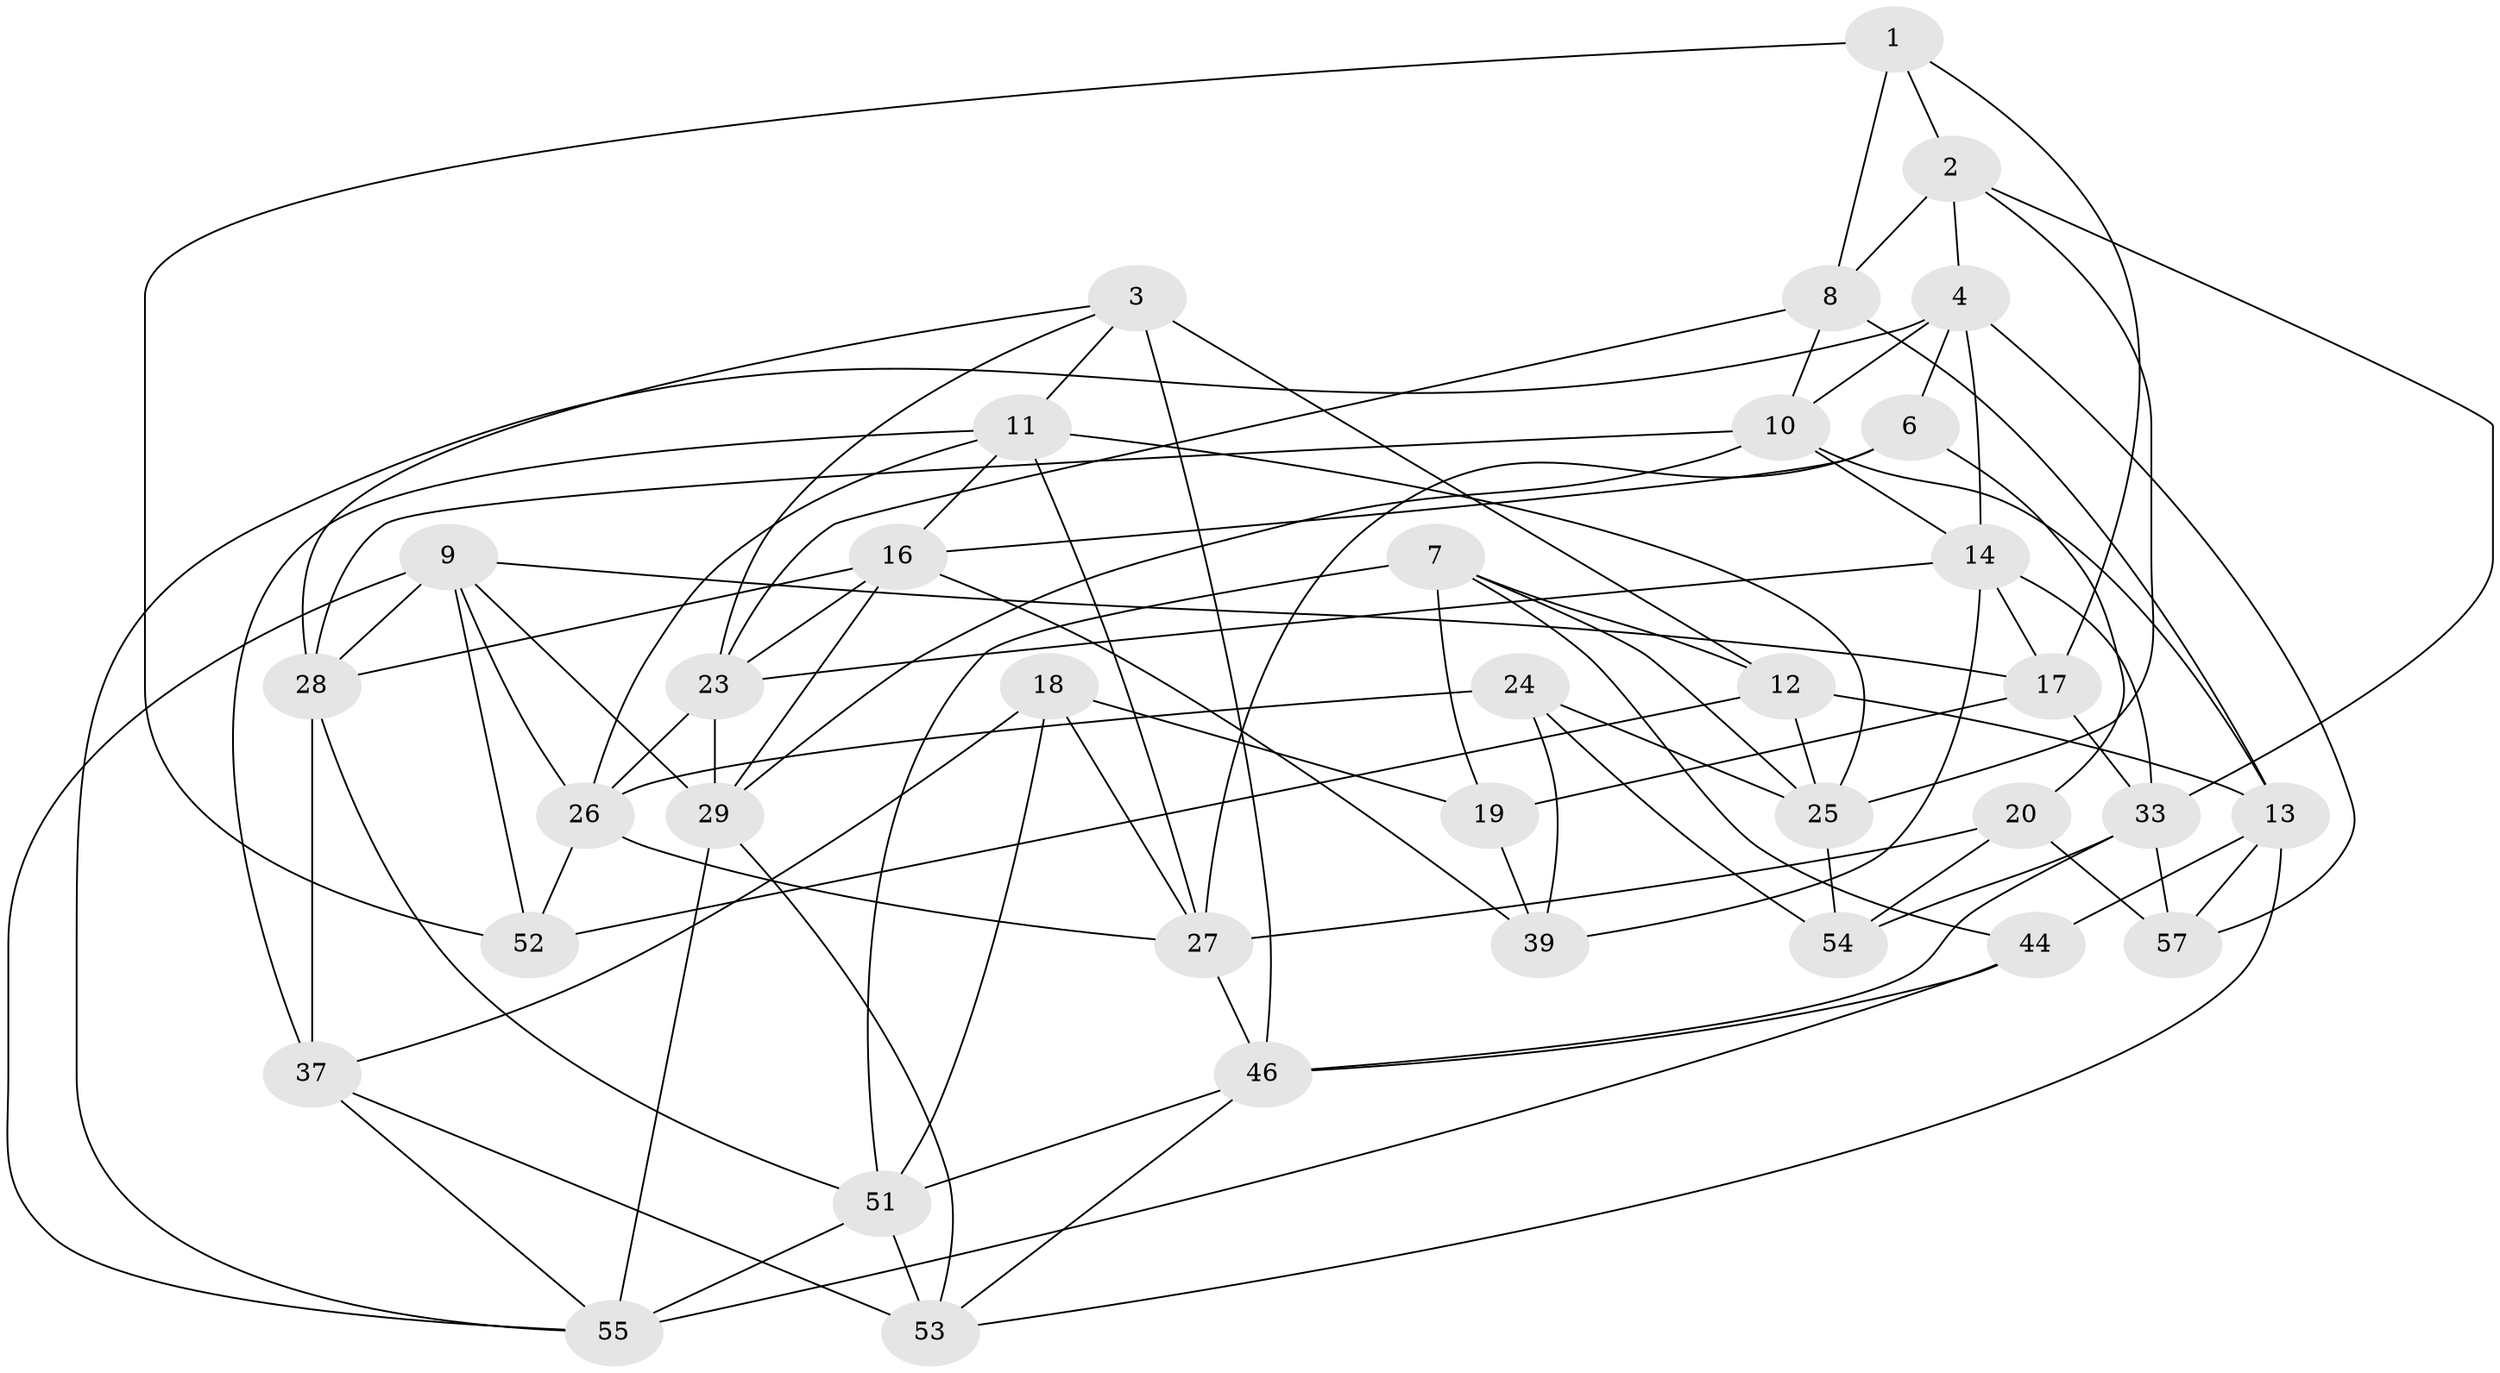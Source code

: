 // original degree distribution, {4: 1.0}
// Generated by graph-tools (version 1.1) at 2025/11/02/27/25 16:11:45]
// undirected, 36 vertices, 93 edges
graph export_dot {
graph [start="1"]
  node [color=gray90,style=filled];
  1;
  2 [super="+22"];
  3 [super="+30"];
  4 [super="+5"];
  6;
  7 [super="+15"];
  8 [super="+31"];
  9 [super="+38"];
  10 [super="+56"];
  11 [super="+21"];
  12 [super="+41"];
  13 [super="+58"];
  14 [super="+60"];
  16 [super="+36"];
  17 [super="+32"];
  18;
  19 [super="+35"];
  20 [super="+34"];
  23 [super="+42"];
  24;
  25 [super="+50"];
  26 [super="+40"];
  27 [super="+43"];
  28 [super="+45"];
  29 [super="+47"];
  33 [super="+61"];
  37 [super="+49"];
  39;
  44;
  46 [super="+48"];
  51 [super="+62"];
  52;
  53 [super="+63"];
  54 [super="+64"];
  55 [super="+59"];
  57;
  1 -- 52;
  1 -- 17;
  1 -- 8;
  1 -- 2;
  2 -- 4;
  2 -- 8 [weight=2];
  2 -- 25;
  2 -- 33;
  3 -- 11;
  3 -- 28;
  3 -- 12 [weight=2];
  3 -- 46;
  3 -- 23;
  4 -- 6;
  4 -- 57;
  4 -- 10;
  4 -- 55;
  4 -- 14;
  6 -- 27;
  6 -- 16;
  6 -- 20;
  7 -- 25;
  7 -- 19 [weight=2];
  7 -- 12;
  7 -- 51;
  7 -- 44;
  8 -- 13;
  8 -- 10;
  8 -- 23;
  9 -- 29;
  9 -- 28;
  9 -- 52;
  9 -- 26;
  9 -- 55;
  9 -- 17;
  10 -- 14;
  10 -- 28;
  10 -- 13;
  10 -- 29;
  11 -- 27;
  11 -- 16;
  11 -- 26;
  11 -- 25;
  11 -- 37;
  12 -- 25;
  12 -- 13;
  12 -- 52;
  13 -- 53;
  13 -- 57;
  13 -- 44;
  14 -- 33;
  14 -- 39;
  14 -- 17;
  14 -- 23;
  16 -- 28;
  16 -- 29;
  16 -- 39;
  16 -- 23;
  17 -- 19 [weight=2];
  17 -- 33;
  18 -- 37;
  18 -- 27;
  18 -- 51;
  18 -- 19;
  19 -- 39;
  20 -- 54 [weight=3];
  20 -- 27;
  20 -- 57;
  23 -- 26;
  23 -- 29;
  24 -- 39;
  24 -- 54;
  24 -- 26;
  24 -- 25;
  25 -- 54;
  26 -- 27;
  26 -- 52;
  27 -- 46;
  28 -- 37;
  28 -- 51;
  29 -- 53;
  29 -- 55;
  33 -- 54;
  33 -- 46;
  33 -- 57;
  37 -- 55;
  37 -- 53 [weight=2];
  44 -- 46;
  44 -- 55;
  46 -- 51;
  46 -- 53;
  51 -- 55;
  51 -- 53;
}
